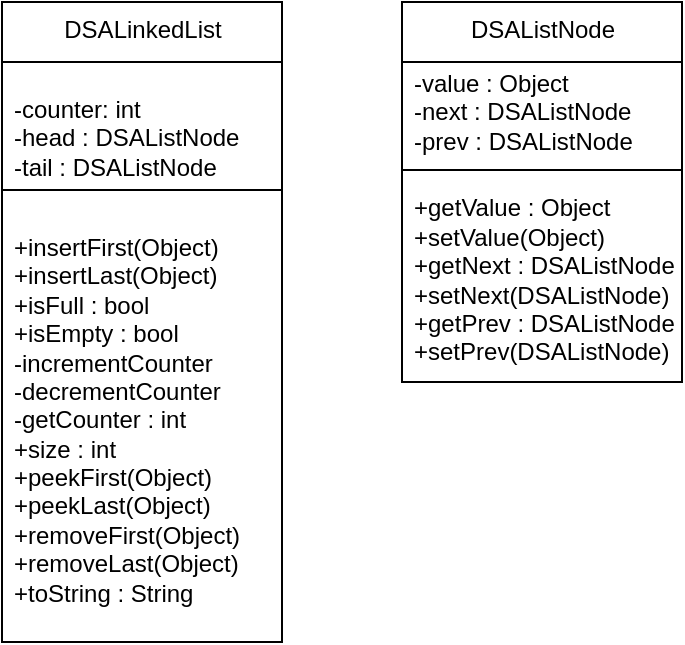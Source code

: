 <mxfile version="17.2.1" type="device"><diagram id="oMxpL6QajeO0-wv-bqkb" name="Page-1"><mxGraphModel dx="499" dy="595" grid="1" gridSize="10" guides="1" tooltips="1" connect="1" arrows="1" fold="1" page="1" pageScale="1" pageWidth="827" pageHeight="1169" math="0" shadow="0"><root><mxCell id="0"/><mxCell id="1" parent="0"/><mxCell id="wh0gFrNWt9Vpp12alUER-1" value="DSALinkedList" style="swimlane;fontStyle=0;align=center;verticalAlign=top;childLayout=stackLayout;horizontal=1;startSize=30;horizontalStack=0;resizeParent=1;resizeParentMax=0;resizeLast=0;collapsible=0;marginBottom=0;html=1;" vertex="1" parent="1"><mxGeometry x="310" y="140" width="140" height="320" as="geometry"/></mxCell><mxCell id="wh0gFrNWt9Vpp12alUER-5" value="&lt;br&gt;-counter: int&amp;nbsp;&lt;br&gt;-head : DSAListNode&lt;br&gt;-tail : DSAListNode" style="text;html=1;strokeColor=none;fillColor=none;align=left;verticalAlign=middle;spacingLeft=4;spacingRight=4;overflow=hidden;rotatable=0;points=[[0,0.5],[1,0.5]];portConstraint=eastwest;" vertex="1" parent="wh0gFrNWt9Vpp12alUER-1"><mxGeometry y="30" width="140" height="60" as="geometry"/></mxCell><mxCell id="wh0gFrNWt9Vpp12alUER-6" value="" style="line;strokeWidth=1;fillColor=none;align=left;verticalAlign=middle;spacingTop=-1;spacingLeft=3;spacingRight=3;rotatable=0;labelPosition=right;points=[];portConstraint=eastwest;" vertex="1" parent="wh0gFrNWt9Vpp12alUER-1"><mxGeometry y="90" width="140" height="8" as="geometry"/></mxCell><mxCell id="wh0gFrNWt9Vpp12alUER-8" value="+insertFirst(Object)&lt;br&gt;+insertLast(Object)&lt;br&gt;+isFull : bool&lt;br&gt;+isEmpty : bool&lt;br&gt;-incrementCounter&lt;br&gt;-decrementCounter&lt;br&gt;-getCounter : int&lt;br&gt;+size : int&lt;br&gt;+peekFirst(Object)&lt;br&gt;+peekLast(Object)&lt;br&gt;+removeFirst(Object)&lt;br&gt;+removeLast(Object)&lt;br&gt;+toString : String" style="text;html=1;strokeColor=none;fillColor=none;align=left;verticalAlign=middle;spacingLeft=4;spacingRight=4;overflow=hidden;rotatable=0;points=[[0,0.5],[1,0.5]];portConstraint=eastwest;" vertex="1" parent="wh0gFrNWt9Vpp12alUER-1"><mxGeometry y="98" width="140" height="222" as="geometry"/></mxCell><mxCell id="wh0gFrNWt9Vpp12alUER-9" value="DSAListNode" style="swimlane;fontStyle=0;align=center;verticalAlign=top;childLayout=stackLayout;horizontal=1;startSize=30;horizontalStack=0;resizeParent=1;resizeParentMax=0;resizeLast=0;collapsible=0;marginBottom=0;html=1;" vertex="1" parent="1"><mxGeometry x="510" y="140" width="140" height="190" as="geometry"/></mxCell><mxCell id="wh0gFrNWt9Vpp12alUER-11" value="-value : Object&lt;br&gt;-next : DSAListNode&lt;br&gt;-prev : DSAListNode" style="text;html=1;strokeColor=none;fillColor=none;align=left;verticalAlign=middle;spacingLeft=4;spacingRight=4;overflow=hidden;rotatable=0;points=[[0,0.5],[1,0.5]];portConstraint=eastwest;" vertex="1" parent="wh0gFrNWt9Vpp12alUER-9"><mxGeometry y="30" width="140" height="50" as="geometry"/></mxCell><mxCell id="wh0gFrNWt9Vpp12alUER-14" value="" style="line;strokeWidth=1;fillColor=none;align=left;verticalAlign=middle;spacingTop=-1;spacingLeft=3;spacingRight=3;rotatable=0;labelPosition=right;points=[];portConstraint=eastwest;" vertex="1" parent="wh0gFrNWt9Vpp12alUER-9"><mxGeometry y="80" width="140" height="8" as="geometry"/></mxCell><mxCell id="wh0gFrNWt9Vpp12alUER-16" value="+getValue : Object&lt;br&gt;+setValue(Object)&lt;br&gt;+getNext : DSAListNode&lt;br&gt;+setNext(DSAListNode)&lt;br&gt;+getPrev : DSAListNode&lt;br&gt;+setPrev(DSAListNode)" style="text;html=1;strokeColor=none;fillColor=none;align=left;verticalAlign=middle;spacingLeft=4;spacingRight=4;overflow=hidden;rotatable=0;points=[[0,0.5],[1,0.5]];portConstraint=eastwest;" vertex="1" parent="wh0gFrNWt9Vpp12alUER-9"><mxGeometry y="88" width="140" height="102" as="geometry"/></mxCell></root></mxGraphModel></diagram></mxfile>